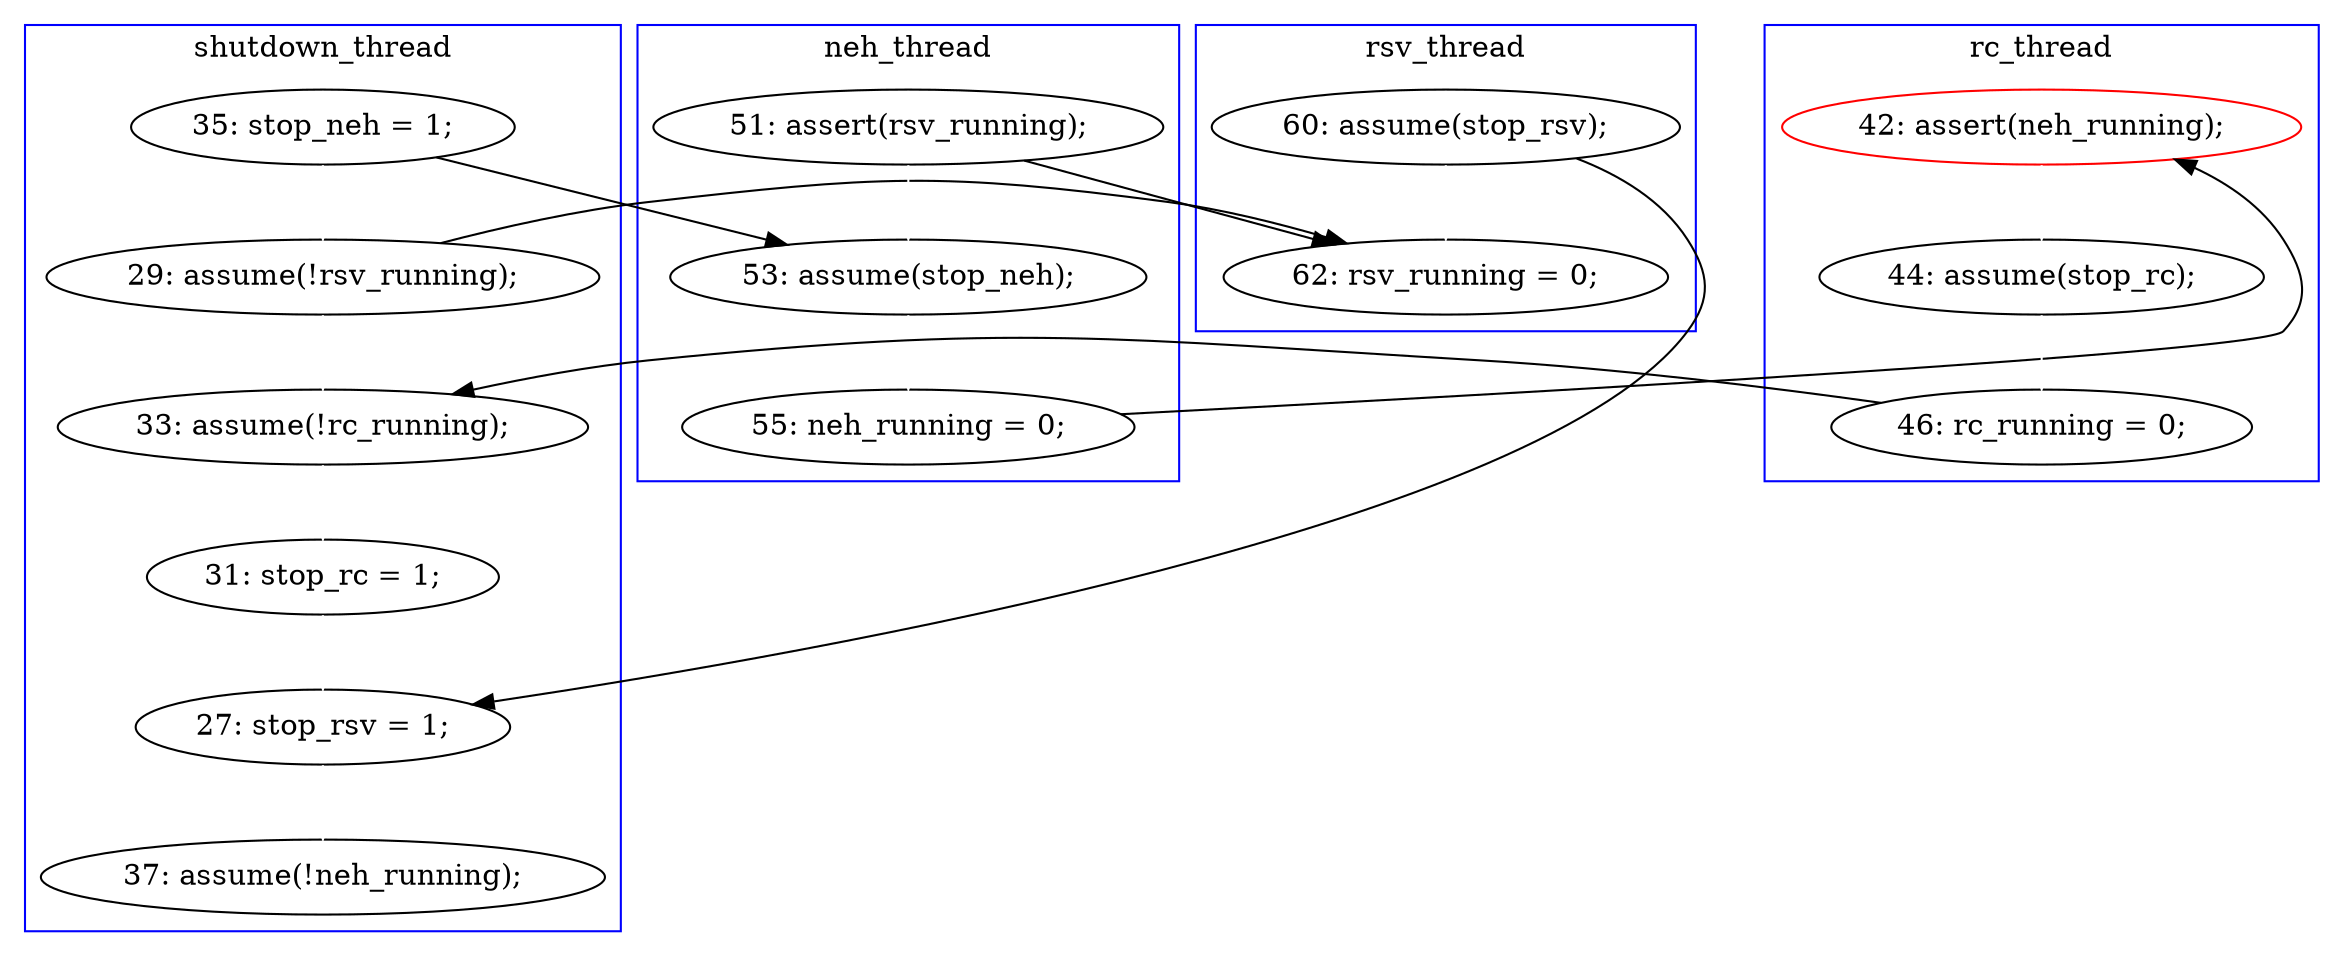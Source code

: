 digraph Counterexample {
	13 -> 28 [color = white, style = solid]
	16 -> 17 [color = white, style = solid]
	28 -> 35 [color = black, style = solid, constraint = false]
	28 -> 29 [color = white, style = solid]
	13 -> 16 [color = black, style = solid, constraint = false]
	29 -> 30 [color = white, style = solid]
	21 -> 22 [color = white, style = solid]
	15 -> 16 [color = white, style = solid]
	22 -> 29 [color = black, style = solid, constraint = false]
	17 -> 20 [color = black, style = solid, constraint = false]
	31 -> 32 [color = white, style = solid]
	15 -> 35 [color = black, style = solid, constraint = false]
	26 -> 31 [color = black, style = solid, constraint = false]
	30 -> 31 [color = white, style = solid]
	26 -> 35 [color = white, style = solid]
	20 -> 21 [color = white, style = solid]
	subgraph cluster2 {
		label = rc_thread
		color = blue
		21  [label = "44: assume(stop_rc);"]
		22  [label = "46: rc_running = 0;"]
		20  [label = "42: assert(neh_running);", color = red]
	}
	subgraph cluster1 {
		label = shutdown_thread
		color = blue
		13  [label = "35: stop_neh = 1;"]
		28  [label = "29: assume(!rsv_running);"]
		31  [label = "27: stop_rsv = 1;"]
		29  [label = "33: assume(!rc_running);"]
		32  [label = "37: assume(!neh_running);"]
		30  [label = "31: stop_rc = 1;"]
	}
	subgraph cluster4 {
		label = rsv_thread
		color = blue
		35  [label = "62: rsv_running = 0;"]
		26  [label = "60: assume(stop_rsv);"]
	}
	subgraph cluster3 {
		label = neh_thread
		color = blue
		17  [label = "55: neh_running = 0;"]
		15  [label = "51: assert(rsv_running);"]
		16  [label = "53: assume(stop_neh);"]
	}
}